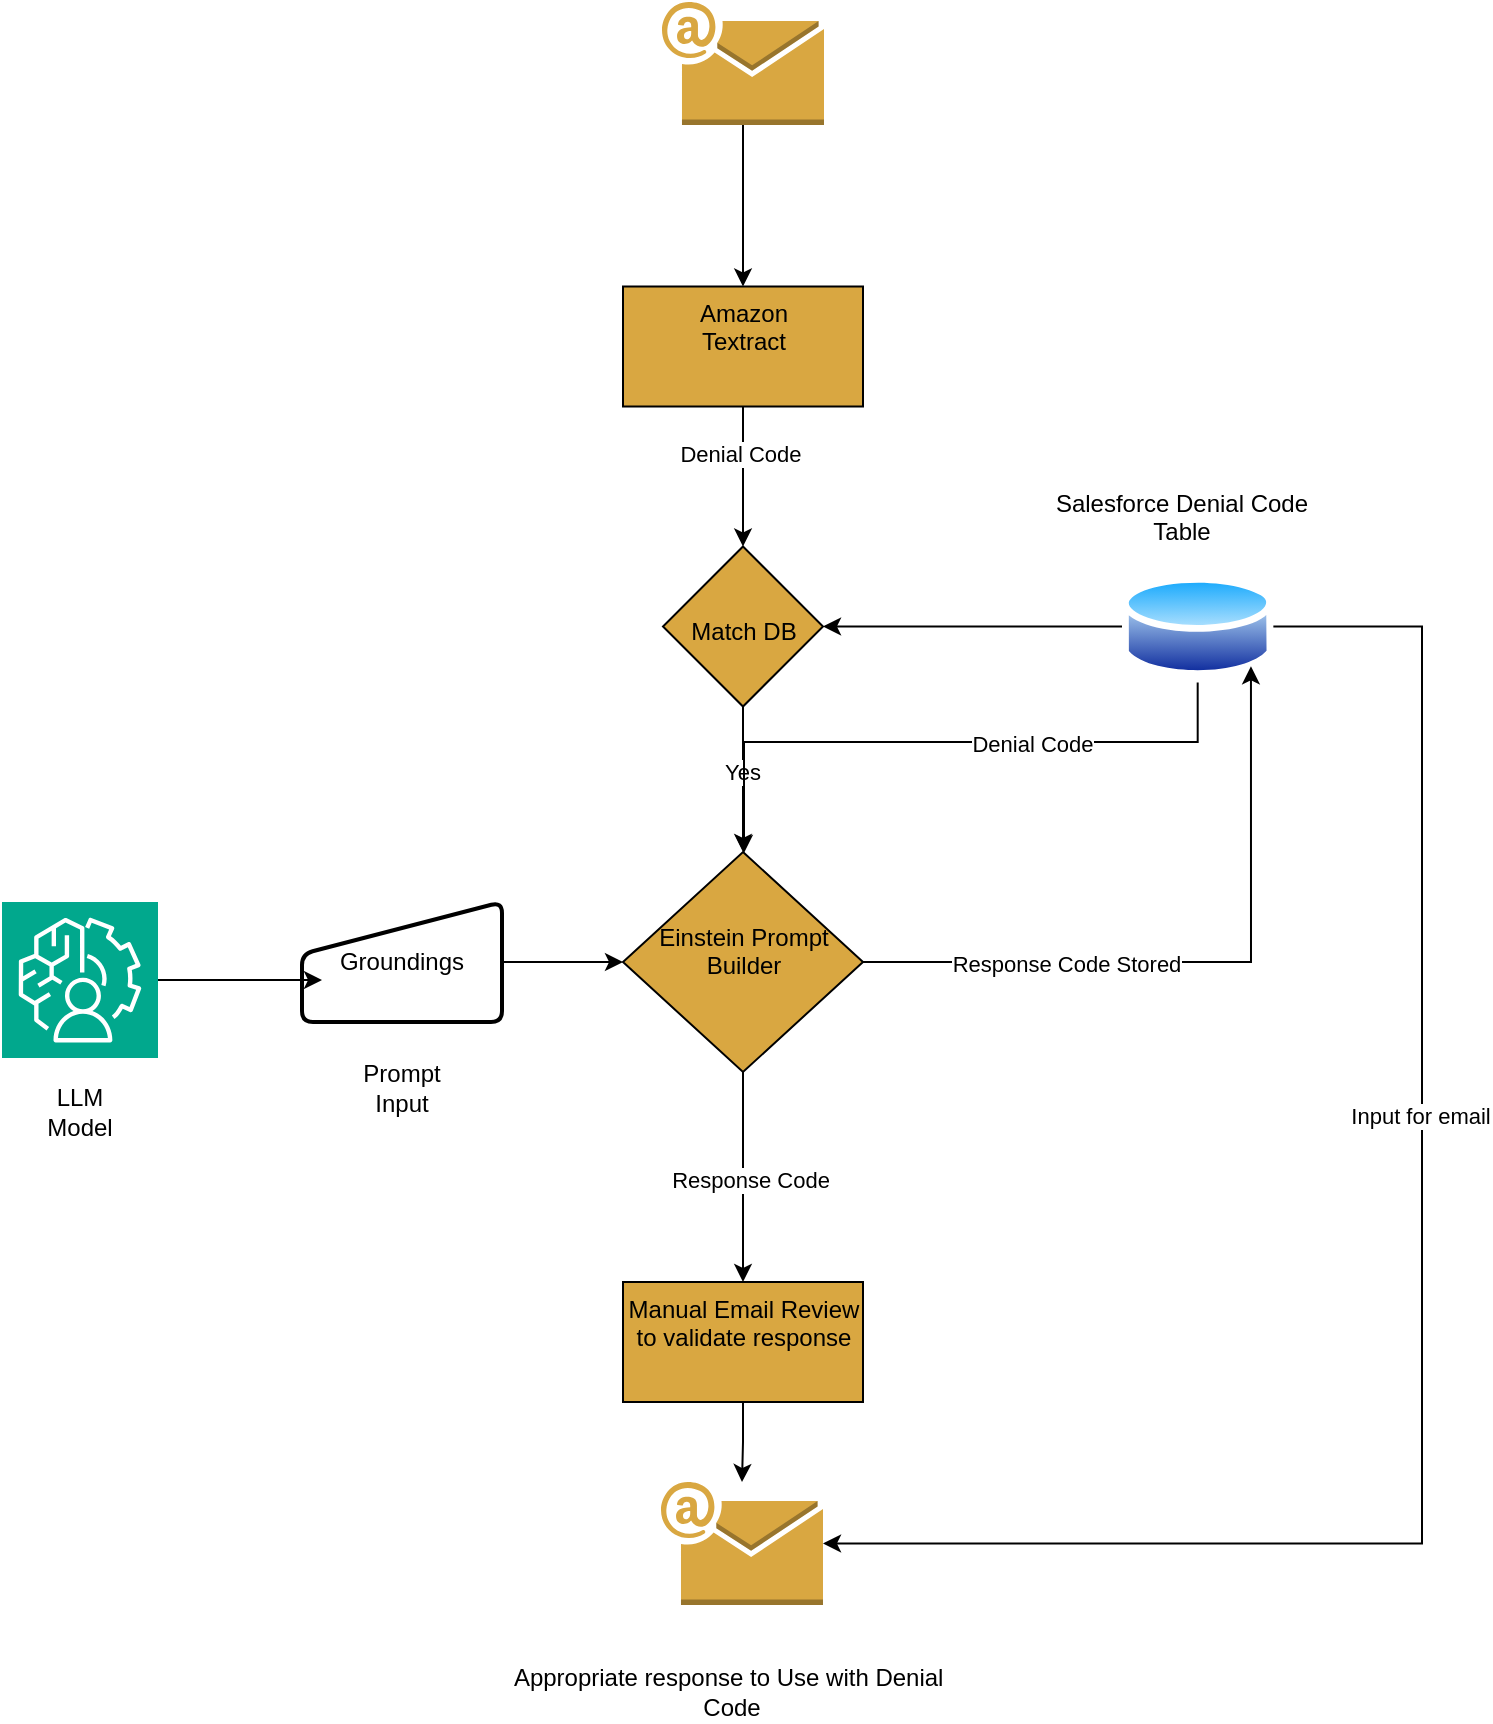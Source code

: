 <mxfile version="24.3.1" type="github">
  <diagram name="Page-1" id="R4Lo_K85BRZl-KuOJYoY">
    <mxGraphModel dx="1315" dy="567" grid="1" gridSize="10" guides="1" tooltips="1" connect="1" arrows="1" fold="1" page="1" pageScale="1" pageWidth="850" pageHeight="1100" math="0" shadow="0">
      <root>
        <mxCell id="0" />
        <mxCell id="1" parent="0" />
        <mxCell id="jjHtNj_Z_GzTOMSr4dSu-3" value="" style="edgeStyle=orthogonalEdgeStyle;rounded=0;orthogonalLoop=1;jettySize=auto;html=1;" edge="1" parent="1" source="jjHtNj_Z_GzTOMSr4dSu-1" target="jjHtNj_Z_GzTOMSr4dSu-2">
          <mxGeometry relative="1" as="geometry" />
        </mxCell>
        <mxCell id="jjHtNj_Z_GzTOMSr4dSu-1" value="" style="outlineConnect=0;dashed=0;verticalLabelPosition=bottom;verticalAlign=top;align=center;html=1;shape=mxgraph.aws3.email;fillColor=#D9A741;gradientColor=none;" vertex="1" parent="1">
          <mxGeometry x="350" y="70" width="81" height="61.5" as="geometry" />
        </mxCell>
        <mxCell id="jjHtNj_Z_GzTOMSr4dSu-6" style="edgeStyle=orthogonalEdgeStyle;rounded=0;orthogonalLoop=1;jettySize=auto;html=1;" edge="1" parent="1" source="jjHtNj_Z_GzTOMSr4dSu-2">
          <mxGeometry relative="1" as="geometry">
            <mxPoint x="390.5" y="300" as="targetPoint" />
          </mxGeometry>
        </mxCell>
        <mxCell id="jjHtNj_Z_GzTOMSr4dSu-8" value="" style="edgeStyle=orthogonalEdgeStyle;rounded=0;orthogonalLoop=1;jettySize=auto;html=1;" edge="1" parent="1" source="jjHtNj_Z_GzTOMSr4dSu-2" target="jjHtNj_Z_GzTOMSr4dSu-7">
          <mxGeometry relative="1" as="geometry" />
        </mxCell>
        <mxCell id="jjHtNj_Z_GzTOMSr4dSu-9" value="Denial Code" style="edgeLabel;html=1;align=center;verticalAlign=middle;resizable=0;points=[];" vertex="1" connectable="0" parent="jjHtNj_Z_GzTOMSr4dSu-8">
          <mxGeometry x="-0.35" y="-2" relative="1" as="geometry">
            <mxPoint as="offset" />
          </mxGeometry>
        </mxCell>
        <mxCell id="jjHtNj_Z_GzTOMSr4dSu-2" value="Amazon&lt;div&gt;Textract&lt;/div&gt;" style="whiteSpace=wrap;html=1;verticalAlign=top;fillColor=#D9A741;dashed=0;gradientColor=none;" vertex="1" parent="1">
          <mxGeometry x="330.5" y="212.25" width="120" height="60" as="geometry" />
        </mxCell>
        <mxCell id="jjHtNj_Z_GzTOMSr4dSu-19" value="" style="edgeStyle=orthogonalEdgeStyle;rounded=0;orthogonalLoop=1;jettySize=auto;html=1;" edge="1" parent="1" source="jjHtNj_Z_GzTOMSr4dSu-7" target="jjHtNj_Z_GzTOMSr4dSu-18">
          <mxGeometry relative="1" as="geometry" />
        </mxCell>
        <mxCell id="jjHtNj_Z_GzTOMSr4dSu-20" value="Yes" style="edgeLabel;html=1;align=center;verticalAlign=middle;resizable=0;points=[];" vertex="1" connectable="0" parent="jjHtNj_Z_GzTOMSr4dSu-19">
          <mxGeometry x="-0.123" y="-1" relative="1" as="geometry">
            <mxPoint as="offset" />
          </mxGeometry>
        </mxCell>
        <mxCell id="jjHtNj_Z_GzTOMSr4dSu-7" value="&lt;div&gt;&lt;br&gt;&lt;/div&gt;&lt;div&gt;&lt;br&gt;&lt;/div&gt;Match DB" style="rhombus;whiteSpace=wrap;html=1;verticalAlign=top;fillColor=#D9A741;dashed=0;gradientColor=none;" vertex="1" parent="1">
          <mxGeometry x="350.5" y="342.25" width="80" height="80" as="geometry" />
        </mxCell>
        <mxCell id="jjHtNj_Z_GzTOMSr4dSu-15" style="edgeStyle=orthogonalEdgeStyle;rounded=0;orthogonalLoop=1;jettySize=auto;html=1;entryX=1;entryY=0.5;entryDx=0;entryDy=0;" edge="1" parent="1" source="jjHtNj_Z_GzTOMSr4dSu-12" target="jjHtNj_Z_GzTOMSr4dSu-7">
          <mxGeometry relative="1" as="geometry" />
        </mxCell>
        <mxCell id="jjHtNj_Z_GzTOMSr4dSu-21" style="edgeStyle=orthogonalEdgeStyle;rounded=0;orthogonalLoop=1;jettySize=auto;html=1;" edge="1" parent="1" source="jjHtNj_Z_GzTOMSr4dSu-12" target="jjHtNj_Z_GzTOMSr4dSu-18">
          <mxGeometry relative="1" as="geometry">
            <Array as="points">
              <mxPoint x="618" y="440" />
              <mxPoint x="391" y="440" />
            </Array>
          </mxGeometry>
        </mxCell>
        <mxCell id="jjHtNj_Z_GzTOMSr4dSu-22" value="Denial Code" style="edgeLabel;html=1;align=center;verticalAlign=middle;resizable=0;points=[];" vertex="1" connectable="0" parent="jjHtNj_Z_GzTOMSr4dSu-21">
          <mxGeometry x="-0.276" y="1" relative="1" as="geometry">
            <mxPoint as="offset" />
          </mxGeometry>
        </mxCell>
        <mxCell id="jjHtNj_Z_GzTOMSr4dSu-12" value="" style="image;aspect=fixed;perimeter=ellipsePerimeter;html=1;align=center;shadow=0;dashed=0;spacingTop=3;image=img/lib/active_directory/database.svg;" vertex="1" parent="1">
          <mxGeometry x="580" y="354.25" width="75.68" height="56" as="geometry" />
        </mxCell>
        <mxCell id="jjHtNj_Z_GzTOMSr4dSu-13" value="Salesforce Denial Code Table&lt;div&gt;&lt;br&gt;&lt;/div&gt;" style="text;html=1;align=center;verticalAlign=middle;whiteSpace=wrap;rounded=0;" vertex="1" parent="1">
          <mxGeometry x="540" y="320" width="140" height="30" as="geometry" />
        </mxCell>
        <mxCell id="jjHtNj_Z_GzTOMSr4dSu-38" value="" style="edgeStyle=orthogonalEdgeStyle;rounded=0;orthogonalLoop=1;jettySize=auto;html=1;" edge="1" parent="1" source="jjHtNj_Z_GzTOMSr4dSu-18" target="jjHtNj_Z_GzTOMSr4dSu-37">
          <mxGeometry relative="1" as="geometry" />
        </mxCell>
        <mxCell id="jjHtNj_Z_GzTOMSr4dSu-49" value="Response Code" style="edgeLabel;html=1;align=center;verticalAlign=middle;resizable=0;points=[];" vertex="1" connectable="0" parent="jjHtNj_Z_GzTOMSr4dSu-38">
          <mxGeometry x="0.024" y="3" relative="1" as="geometry">
            <mxPoint as="offset" />
          </mxGeometry>
        </mxCell>
        <mxCell id="jjHtNj_Z_GzTOMSr4dSu-43" style="edgeStyle=orthogonalEdgeStyle;rounded=0;orthogonalLoop=1;jettySize=auto;html=1;entryX=1;entryY=1;entryDx=0;entryDy=0;" edge="1" parent="1" source="jjHtNj_Z_GzTOMSr4dSu-18" target="jjHtNj_Z_GzTOMSr4dSu-12">
          <mxGeometry relative="1" as="geometry" />
        </mxCell>
        <mxCell id="jjHtNj_Z_GzTOMSr4dSu-48" value="Response Code Stored" style="edgeLabel;html=1;align=center;verticalAlign=middle;resizable=0;points=[];" vertex="1" connectable="0" parent="jjHtNj_Z_GzTOMSr4dSu-43">
          <mxGeometry x="-0.405" y="-1" relative="1" as="geometry">
            <mxPoint as="offset" />
          </mxGeometry>
        </mxCell>
        <mxCell id="jjHtNj_Z_GzTOMSr4dSu-18" value="&lt;div&gt;&lt;br&gt;&lt;/div&gt;&lt;div&gt;&lt;br&gt;&lt;/div&gt;&lt;div&gt;&lt;span style=&quot;background-color: initial;&quot;&gt;Einstein Prompt Builder&lt;/span&gt;&lt;br&gt;&lt;/div&gt;" style="rhombus;whiteSpace=wrap;html=1;verticalAlign=top;fillColor=#D9A741;dashed=0;gradientColor=none;" vertex="1" parent="1">
          <mxGeometry x="330.5" y="495" width="120" height="110" as="geometry" />
        </mxCell>
        <mxCell id="jjHtNj_Z_GzTOMSr4dSu-23" value="" style="sketch=0;points=[[0,0,0],[0.25,0,0],[0.5,0,0],[0.75,0,0],[1,0,0],[0,1,0],[0.25,1,0],[0.5,1,0],[0.75,1,0],[1,1,0],[0,0.25,0],[0,0.5,0],[0,0.75,0],[1,0.25,0],[1,0.5,0],[1,0.75,0]];outlineConnect=0;fontColor=#232F3E;fillColor=#01A88D;strokeColor=#ffffff;dashed=0;verticalLabelPosition=bottom;verticalAlign=top;align=center;html=1;fontSize=12;fontStyle=0;aspect=fixed;shape=mxgraph.aws4.resourceIcon;resIcon=mxgraph.aws4.augmented_ai;" vertex="1" parent="1">
          <mxGeometry x="20.0" y="520" width="78" height="78" as="geometry" />
        </mxCell>
        <mxCell id="jjHtNj_Z_GzTOMSr4dSu-27" value="LLM Model" style="text;html=1;align=center;verticalAlign=middle;whiteSpace=wrap;rounded=0;" vertex="1" parent="1">
          <mxGeometry x="29" y="610" width="60" height="30" as="geometry" />
        </mxCell>
        <mxCell id="jjHtNj_Z_GzTOMSr4dSu-47" style="edgeStyle=orthogonalEdgeStyle;rounded=0;orthogonalLoop=1;jettySize=auto;html=1;entryX=0;entryY=0.5;entryDx=0;entryDy=0;" edge="1" parent="1" source="jjHtNj_Z_GzTOMSr4dSu-31" target="jjHtNj_Z_GzTOMSr4dSu-18">
          <mxGeometry relative="1" as="geometry" />
        </mxCell>
        <mxCell id="jjHtNj_Z_GzTOMSr4dSu-31" value="Groundings" style="html=1;strokeWidth=2;shape=manualInput;whiteSpace=wrap;rounded=1;size=26;arcSize=11;" vertex="1" parent="1">
          <mxGeometry x="170" y="520" width="100" height="60" as="geometry" />
        </mxCell>
        <mxCell id="jjHtNj_Z_GzTOMSr4dSu-33" value="Prompt Input" style="text;html=1;align=center;verticalAlign=middle;whiteSpace=wrap;rounded=0;" vertex="1" parent="1">
          <mxGeometry x="190" y="598" width="60" height="30" as="geometry" />
        </mxCell>
        <mxCell id="jjHtNj_Z_GzTOMSr4dSu-40" style="edgeStyle=orthogonalEdgeStyle;rounded=0;orthogonalLoop=1;jettySize=auto;html=1;" edge="1" parent="1" source="jjHtNj_Z_GzTOMSr4dSu-37" target="jjHtNj_Z_GzTOMSr4dSu-39">
          <mxGeometry relative="1" as="geometry" />
        </mxCell>
        <mxCell id="jjHtNj_Z_GzTOMSr4dSu-37" value="Manual Email Review to validate response" style="whiteSpace=wrap;html=1;verticalAlign=top;fillColor=#D9A741;dashed=0;gradientColor=none;" vertex="1" parent="1">
          <mxGeometry x="330.5" y="710" width="120" height="60" as="geometry" />
        </mxCell>
        <mxCell id="jjHtNj_Z_GzTOMSr4dSu-39" value="" style="outlineConnect=0;dashed=0;verticalLabelPosition=bottom;verticalAlign=top;align=center;html=1;shape=mxgraph.aws3.email;fillColor=#D9A741;gradientColor=none;" vertex="1" parent="1">
          <mxGeometry x="349.5" y="810" width="81" height="61.5" as="geometry" />
        </mxCell>
        <mxCell id="jjHtNj_Z_GzTOMSr4dSu-41" value="Appropriate response to Use with Denial&amp;nbsp;&lt;div&gt;Code&lt;/div&gt;" style="text;html=1;align=center;verticalAlign=middle;whiteSpace=wrap;rounded=0;" vertex="1" parent="1">
          <mxGeometry x="220" y="900" width="330" height="30" as="geometry" />
        </mxCell>
        <mxCell id="jjHtNj_Z_GzTOMSr4dSu-42" style="edgeStyle=orthogonalEdgeStyle;rounded=0;orthogonalLoop=1;jettySize=auto;html=1;entryX=1;entryY=0.5;entryDx=0;entryDy=0;entryPerimeter=0;" edge="1" parent="1" source="jjHtNj_Z_GzTOMSr4dSu-12" target="jjHtNj_Z_GzTOMSr4dSu-39">
          <mxGeometry relative="1" as="geometry">
            <Array as="points">
              <mxPoint x="730" y="382" />
              <mxPoint x="730" y="841" />
            </Array>
          </mxGeometry>
        </mxCell>
        <mxCell id="jjHtNj_Z_GzTOMSr4dSu-50" value="Input for email" style="edgeLabel;html=1;align=center;verticalAlign=middle;resizable=0;points=[];" vertex="1" connectable="0" parent="jjHtNj_Z_GzTOMSr4dSu-42">
          <mxGeometry x="-0.235" y="-1" relative="1" as="geometry">
            <mxPoint as="offset" />
          </mxGeometry>
        </mxCell>
        <mxCell id="jjHtNj_Z_GzTOMSr4dSu-46" style="edgeStyle=orthogonalEdgeStyle;rounded=0;orthogonalLoop=1;jettySize=auto;html=1;entryX=0.1;entryY=0.65;entryDx=0;entryDy=0;entryPerimeter=0;" edge="1" parent="1" source="jjHtNj_Z_GzTOMSr4dSu-23" target="jjHtNj_Z_GzTOMSr4dSu-31">
          <mxGeometry relative="1" as="geometry" />
        </mxCell>
      </root>
    </mxGraphModel>
  </diagram>
</mxfile>
